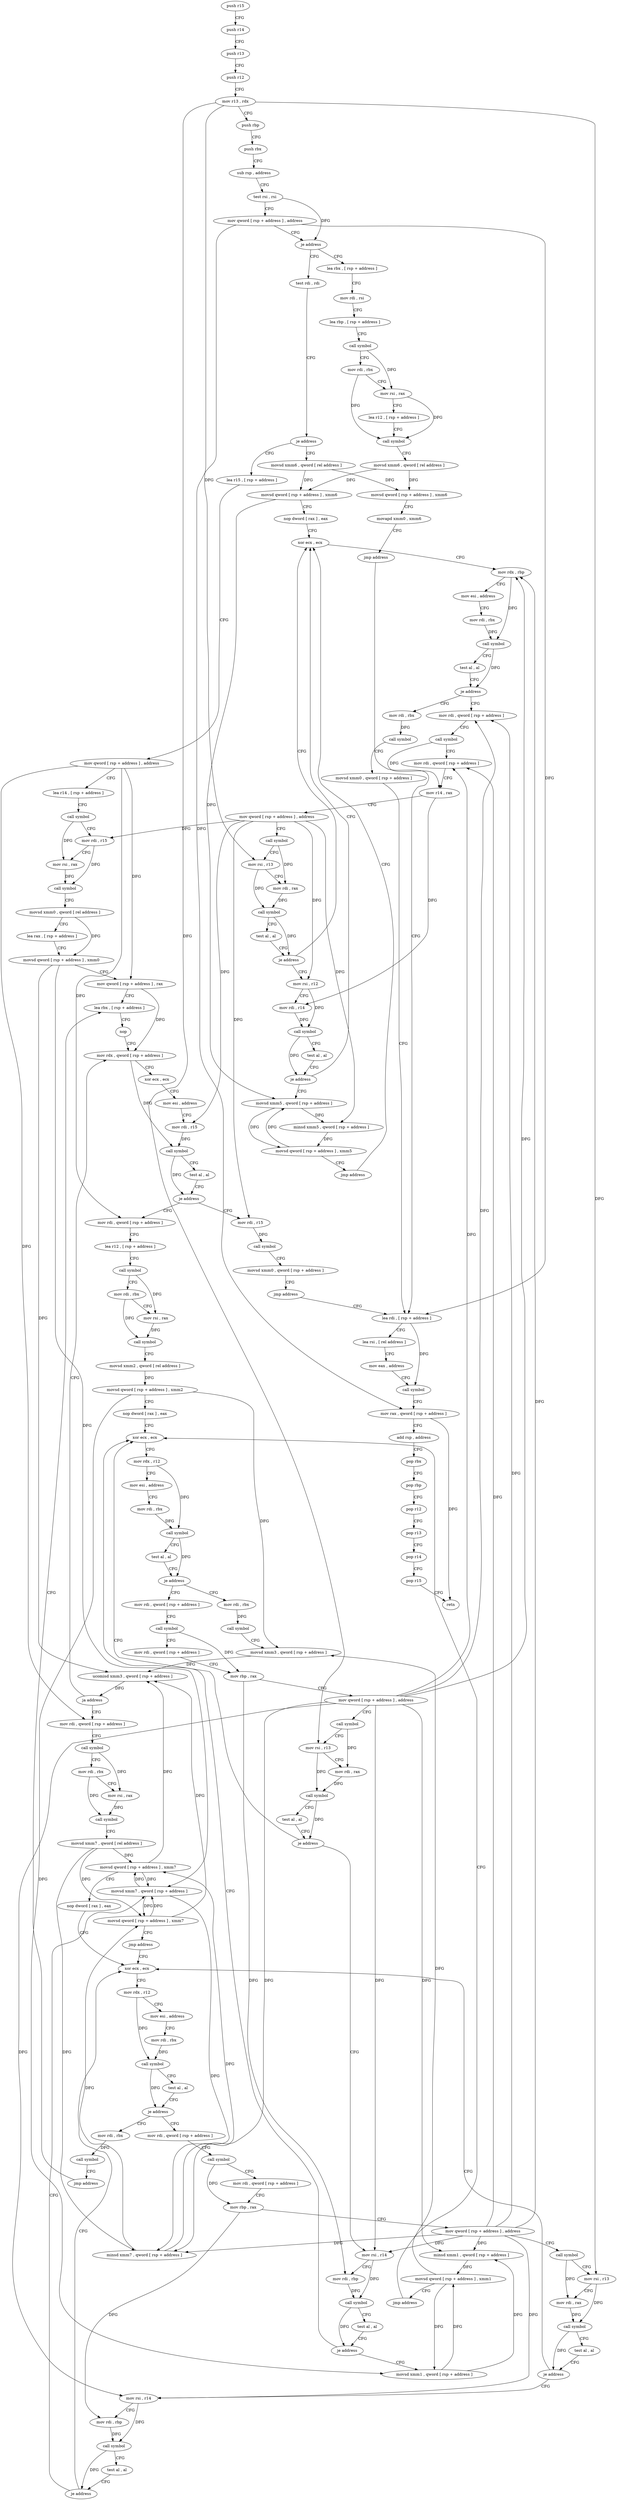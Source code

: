 digraph "func" {
"164416" [label = "push r15" ]
"164418" [label = "push r14" ]
"164420" [label = "push r13" ]
"164422" [label = "push r12" ]
"164424" [label = "mov r13 , rdx" ]
"164427" [label = "push rbp" ]
"164428" [label = "push rbx" ]
"164429" [label = "sub rsp , address" ]
"164436" [label = "test rsi , rsi" ]
"164439" [label = "mov qword [ rsp + address ] , address" ]
"164448" [label = "je address" ]
"164675" [label = "test rdi , rdi" ]
"164454" [label = "lea rbx , [ rsp + address ]" ]
"164678" [label = "je address" ]
"165128" [label = "movsd xmm6 , qword [ rel address ]" ]
"164684" [label = "lea r15 , [ rsp + address ]" ]
"164462" [label = "mov rdi , rsi" ]
"164465" [label = "lea rbp , [ rsp + address ]" ]
"164470" [label = "call symbol" ]
"164475" [label = "mov rdi , rbx" ]
"164478" [label = "mov rsi , rax" ]
"164481" [label = "lea r12 , [ rsp + address ]" ]
"164486" [label = "call symbol" ]
"164491" [label = "movsd xmm6 , qword [ rel address ]" ]
"164499" [label = "movsd qword [ rsp + address ] , xmm6" ]
"164505" [label = "nop dword [ rax ] , eax" ]
"164512" [label = "xor ecx , ecx" ]
"165136" [label = "movsd qword [ rsp + address ] , xmm6" ]
"165142" [label = "movapd xmm0 , xmm6" ]
"165146" [label = "jmp address" ]
"164630" [label = "lea rdi , [ rsp + address ]" ]
"164689" [label = "mov qword [ rsp + address ] , address" ]
"164698" [label = "lea r14 , [ rsp + address ]" ]
"164703" [label = "call symbol" ]
"164708" [label = "mov rdi , r15" ]
"164711" [label = "mov rsi , rax" ]
"164714" [label = "call symbol" ]
"164719" [label = "movsd xmm0 , qword [ rel address ]" ]
"164727" [label = "lea rax , [ rsp + address ]" ]
"164732" [label = "movsd qword [ rsp + address ] , xmm0" ]
"164738" [label = "mov qword [ rsp + address ] , rax" ]
"164743" [label = "lea rbx , [ rsp + address ]" ]
"164616" [label = "mov rdi , rbx" ]
"164619" [label = "call symbol" ]
"164624" [label = "movsd xmm0 , qword [ rsp + address ]" ]
"164534" [label = "mov rdi , qword [ rsp + address ]" ]
"164539" [label = "call symbol" ]
"164544" [label = "mov rdi , qword [ rsp + address ]" ]
"164549" [label = "mov r14 , rax" ]
"164552" [label = "mov qword [ rsp + address ] , address" ]
"164561" [label = "call symbol" ]
"164566" [label = "mov rsi , r13" ]
"164569" [label = "mov rdi , rax" ]
"164572" [label = "call symbol" ]
"164577" [label = "test al , al" ]
"164579" [label = "je address" ]
"164581" [label = "mov rsi , r12" ]
"164635" [label = "lea rsi , [ rel address ]" ]
"164642" [label = "mov eax , address" ]
"164647" [label = "call symbol" ]
"164652" [label = "mov rax , qword [ rsp + address ]" ]
"164657" [label = "add rsp , address" ]
"164664" [label = "pop rbx" ]
"164665" [label = "pop rbp" ]
"164666" [label = "pop r12" ]
"164668" [label = "pop r13" ]
"164670" [label = "pop r14" ]
"164672" [label = "pop r15" ]
"164674" [label = "retn" ]
"165096" [label = "mov rdi , r15" ]
"165099" [label = "call symbol" ]
"165104" [label = "movsd xmm0 , qword [ rsp + address ]" ]
"165110" [label = "jmp address" ]
"164780" [label = "mov rdi , qword [ rsp + address ]" ]
"164785" [label = "lea r12 , [ rsp + address ]" ]
"164790" [label = "call symbol" ]
"164795" [label = "mov rdi , rbx" ]
"164798" [label = "mov rsi , rax" ]
"164801" [label = "call symbol" ]
"164806" [label = "movsd xmm2 , qword [ rel address ]" ]
"164814" [label = "movsd qword [ rsp + address ] , xmm2" ]
"164820" [label = "nop dword [ rax ] , eax" ]
"164824" [label = "xor ecx , ecx" ]
"164514" [label = "mov rdx , rbp" ]
"164517" [label = "mov esi , address" ]
"164522" [label = "mov rdi , rbx" ]
"164525" [label = "call symbol" ]
"164530" [label = "test al , al" ]
"164532" [label = "je address" ]
"164584" [label = "mov rdi , r14" ]
"164587" [label = "call symbol" ]
"164592" [label = "test al , al" ]
"164594" [label = "je address" ]
"164596" [label = "movsd xmm5 , qword [ rsp + address ]" ]
"164928" [label = "mov rdi , rbx" ]
"164931" [label = "call symbol" ]
"164936" [label = "movsd xmm3 , qword [ rsp + address ]" ]
"164942" [label = "ucomisd xmm3 , qword [ rsp + address ]" ]
"164948" [label = "ja address" ]
"164752" [label = "mov rdx , qword [ rsp + address ]" ]
"164954" [label = "mov rdi , qword [ rsp + address ]" ]
"164846" [label = "mov rdi , qword [ rsp + address ]" ]
"164851" [label = "call symbol" ]
"164856" [label = "mov rdi , qword [ rsp + address ]" ]
"164861" [label = "mov rbp , rax" ]
"164864" [label = "mov qword [ rsp + address ] , address" ]
"164873" [label = "call symbol" ]
"164878" [label = "mov rsi , r13" ]
"164881" [label = "mov rdi , rax" ]
"164884" [label = "call symbol" ]
"164889" [label = "test al , al" ]
"164891" [label = "je address" ]
"164893" [label = "mov rsi , r14" ]
"164602" [label = "minsd xmm5 , qword [ rsp + address ]" ]
"164608" [label = "movsd qword [ rsp + address ] , xmm5" ]
"164614" [label = "jmp address" ]
"164757" [label = "xor ecx , ecx" ]
"164759" [label = "mov esi , address" ]
"164764" [label = "mov rdi , r15" ]
"164767" [label = "call symbol" ]
"164772" [label = "test al , al" ]
"164774" [label = "je address" ]
"164959" [label = "call symbol" ]
"164964" [label = "mov rdi , rbx" ]
"164967" [label = "mov rsi , rax" ]
"164970" [label = "call symbol" ]
"164975" [label = "movsd xmm7 , qword [ rel address ]" ]
"164983" [label = "movsd qword [ rsp + address ] , xmm7" ]
"164989" [label = "nop dword [ rax ] , eax" ]
"164992" [label = "xor ecx , ecx" ]
"164826" [label = "mov rdx , r12" ]
"164829" [label = "mov esi , address" ]
"164834" [label = "mov rdi , rbx" ]
"164837" [label = "call symbol" ]
"164842" [label = "test al , al" ]
"164844" [label = "je address" ]
"164896" [label = "mov rdi , rbp" ]
"164899" [label = "call symbol" ]
"164904" [label = "test al , al" ]
"164906" [label = "je address" ]
"164908" [label = "movsd xmm1 , qword [ rsp + address ]" ]
"165115" [label = "mov rdi , rbx" ]
"165118" [label = "call symbol" ]
"165123" [label = "jmp address" ]
"165014" [label = "mov rdi , qword [ rsp + address ]" ]
"165019" [label = "call symbol" ]
"165024" [label = "mov rdi , qword [ rsp + address ]" ]
"165029" [label = "mov rbp , rax" ]
"165032" [label = "mov qword [ rsp + address ] , address" ]
"165041" [label = "call symbol" ]
"165046" [label = "mov rsi , r13" ]
"165049" [label = "mov rdi , rax" ]
"165052" [label = "call symbol" ]
"165057" [label = "test al , al" ]
"165059" [label = "je address" ]
"165061" [label = "mov rsi , r14" ]
"164914" [label = "minsd xmm1 , qword [ rsp + address ]" ]
"164920" [label = "movsd qword [ rsp + address ] , xmm1" ]
"164926" [label = "jmp address" ]
"164751" [label = "nop" ]
"164994" [label = "mov rdx , r12" ]
"164997" [label = "mov esi , address" ]
"165002" [label = "mov rdi , rbx" ]
"165005" [label = "call symbol" ]
"165010" [label = "test al , al" ]
"165012" [label = "je address" ]
"165064" [label = "mov rdi , rbp" ]
"165067" [label = "call symbol" ]
"165072" [label = "test al , al" ]
"165074" [label = "je address" ]
"165076" [label = "movsd xmm7 , qword [ rsp + address ]" ]
"165082" [label = "minsd xmm7 , qword [ rsp + address ]" ]
"165088" [label = "movsd qword [ rsp + address ] , xmm7" ]
"165094" [label = "jmp address" ]
"164416" -> "164418" [ label = "CFG" ]
"164418" -> "164420" [ label = "CFG" ]
"164420" -> "164422" [ label = "CFG" ]
"164422" -> "164424" [ label = "CFG" ]
"164424" -> "164427" [ label = "CFG" ]
"164424" -> "164566" [ label = "DFG" ]
"164424" -> "164878" [ label = "DFG" ]
"164424" -> "165046" [ label = "DFG" ]
"164427" -> "164428" [ label = "CFG" ]
"164428" -> "164429" [ label = "CFG" ]
"164429" -> "164436" [ label = "CFG" ]
"164436" -> "164439" [ label = "CFG" ]
"164436" -> "164448" [ label = "DFG" ]
"164439" -> "164448" [ label = "CFG" ]
"164439" -> "164652" [ label = "DFG" ]
"164439" -> "164630" [ label = "DFG" ]
"164448" -> "164675" [ label = "CFG" ]
"164448" -> "164454" [ label = "CFG" ]
"164675" -> "164678" [ label = "CFG" ]
"164454" -> "164462" [ label = "CFG" ]
"164678" -> "165128" [ label = "CFG" ]
"164678" -> "164684" [ label = "CFG" ]
"165128" -> "165136" [ label = "DFG" ]
"165128" -> "164499" [ label = "DFG" ]
"164684" -> "164689" [ label = "CFG" ]
"164462" -> "164465" [ label = "CFG" ]
"164465" -> "164470" [ label = "CFG" ]
"164470" -> "164475" [ label = "CFG" ]
"164470" -> "164478" [ label = "DFG" ]
"164475" -> "164478" [ label = "CFG" ]
"164475" -> "164486" [ label = "DFG" ]
"164478" -> "164481" [ label = "CFG" ]
"164478" -> "164486" [ label = "DFG" ]
"164481" -> "164486" [ label = "CFG" ]
"164486" -> "164491" [ label = "CFG" ]
"164491" -> "164499" [ label = "DFG" ]
"164491" -> "165136" [ label = "DFG" ]
"164499" -> "164505" [ label = "CFG" ]
"164499" -> "164596" [ label = "DFG" ]
"164505" -> "164512" [ label = "CFG" ]
"164512" -> "164514" [ label = "CFG" ]
"165136" -> "165142" [ label = "CFG" ]
"165142" -> "165146" [ label = "CFG" ]
"165146" -> "164630" [ label = "CFG" ]
"164630" -> "164635" [ label = "CFG" ]
"164630" -> "164647" [ label = "DFG" ]
"164689" -> "164698" [ label = "CFG" ]
"164689" -> "164780" [ label = "DFG" ]
"164689" -> "164954" [ label = "DFG" ]
"164689" -> "164738" [ label = "DFG" ]
"164698" -> "164703" [ label = "CFG" ]
"164703" -> "164708" [ label = "CFG" ]
"164703" -> "164711" [ label = "DFG" ]
"164708" -> "164711" [ label = "CFG" ]
"164708" -> "164714" [ label = "DFG" ]
"164711" -> "164714" [ label = "DFG" ]
"164714" -> "164719" [ label = "CFG" ]
"164719" -> "164727" [ label = "CFG" ]
"164719" -> "164732" [ label = "DFG" ]
"164727" -> "164732" [ label = "CFG" ]
"164732" -> "164738" [ label = "CFG" ]
"164732" -> "164942" [ label = "DFG" ]
"164732" -> "165076" [ label = "DFG" ]
"164738" -> "164743" [ label = "CFG" ]
"164738" -> "164752" [ label = "DFG" ]
"164743" -> "164751" [ label = "CFG" ]
"164616" -> "164619" [ label = "DFG" ]
"164619" -> "164624" [ label = "CFG" ]
"164624" -> "164630" [ label = "CFG" ]
"164534" -> "164539" [ label = "CFG" ]
"164539" -> "164544" [ label = "CFG" ]
"164539" -> "164549" [ label = "DFG" ]
"164544" -> "164549" [ label = "CFG" ]
"164549" -> "164552" [ label = "CFG" ]
"164549" -> "164584" [ label = "DFG" ]
"164552" -> "164561" [ label = "CFG" ]
"164552" -> "164708" [ label = "DFG" ]
"164552" -> "164602" [ label = "DFG" ]
"164552" -> "164764" [ label = "DFG" ]
"164552" -> "164581" [ label = "DFG" ]
"164552" -> "165096" [ label = "DFG" ]
"164561" -> "164566" [ label = "CFG" ]
"164561" -> "164569" [ label = "DFG" ]
"164566" -> "164569" [ label = "CFG" ]
"164566" -> "164572" [ label = "DFG" ]
"164569" -> "164572" [ label = "DFG" ]
"164572" -> "164577" [ label = "CFG" ]
"164572" -> "164579" [ label = "DFG" ]
"164577" -> "164579" [ label = "CFG" ]
"164579" -> "164512" [ label = "CFG" ]
"164579" -> "164581" [ label = "CFG" ]
"164581" -> "164584" [ label = "CFG" ]
"164581" -> "164587" [ label = "DFG" ]
"164635" -> "164642" [ label = "CFG" ]
"164642" -> "164647" [ label = "CFG" ]
"164647" -> "164652" [ label = "CFG" ]
"164652" -> "164657" [ label = "CFG" ]
"164652" -> "164674" [ label = "DFG" ]
"164657" -> "164664" [ label = "CFG" ]
"164664" -> "164665" [ label = "CFG" ]
"164665" -> "164666" [ label = "CFG" ]
"164666" -> "164668" [ label = "CFG" ]
"164668" -> "164670" [ label = "CFG" ]
"164670" -> "164672" [ label = "CFG" ]
"164672" -> "164674" [ label = "CFG" ]
"165096" -> "165099" [ label = "DFG" ]
"165099" -> "165104" [ label = "CFG" ]
"165104" -> "165110" [ label = "CFG" ]
"165110" -> "164630" [ label = "CFG" ]
"164780" -> "164785" [ label = "CFG" ]
"164785" -> "164790" [ label = "CFG" ]
"164790" -> "164795" [ label = "CFG" ]
"164790" -> "164798" [ label = "DFG" ]
"164795" -> "164798" [ label = "CFG" ]
"164795" -> "164801" [ label = "DFG" ]
"164798" -> "164801" [ label = "DFG" ]
"164801" -> "164806" [ label = "CFG" ]
"164806" -> "164814" [ label = "DFG" ]
"164814" -> "164820" [ label = "CFG" ]
"164814" -> "164936" [ label = "DFG" ]
"164814" -> "164908" [ label = "DFG" ]
"164820" -> "164824" [ label = "CFG" ]
"164824" -> "164826" [ label = "CFG" ]
"164514" -> "164517" [ label = "CFG" ]
"164514" -> "164525" [ label = "DFG" ]
"164517" -> "164522" [ label = "CFG" ]
"164522" -> "164525" [ label = "DFG" ]
"164525" -> "164530" [ label = "CFG" ]
"164525" -> "164532" [ label = "DFG" ]
"164530" -> "164532" [ label = "CFG" ]
"164532" -> "164616" [ label = "CFG" ]
"164532" -> "164534" [ label = "CFG" ]
"164584" -> "164587" [ label = "DFG" ]
"164587" -> "164592" [ label = "CFG" ]
"164587" -> "164594" [ label = "DFG" ]
"164592" -> "164594" [ label = "CFG" ]
"164594" -> "164512" [ label = "CFG" ]
"164594" -> "164596" [ label = "CFG" ]
"164596" -> "164602" [ label = "DFG" ]
"164596" -> "164608" [ label = "DFG" ]
"164928" -> "164931" [ label = "DFG" ]
"164931" -> "164936" [ label = "CFG" ]
"164936" -> "164942" [ label = "DFG" ]
"164942" -> "164948" [ label = "DFG" ]
"164948" -> "164752" [ label = "CFG" ]
"164948" -> "164954" [ label = "CFG" ]
"164752" -> "164757" [ label = "CFG" ]
"164752" -> "164767" [ label = "DFG" ]
"164954" -> "164959" [ label = "CFG" ]
"164846" -> "164851" [ label = "CFG" ]
"164851" -> "164856" [ label = "CFG" ]
"164851" -> "164861" [ label = "DFG" ]
"164856" -> "164861" [ label = "CFG" ]
"164861" -> "164864" [ label = "CFG" ]
"164861" -> "164896" [ label = "DFG" ]
"164864" -> "164873" [ label = "CFG" ]
"164864" -> "164514" [ label = "DFG" ]
"164864" -> "164534" [ label = "DFG" ]
"164864" -> "164544" [ label = "DFG" ]
"164864" -> "164914" [ label = "DFG" ]
"164864" -> "165082" [ label = "DFG" ]
"164864" -> "164893" [ label = "DFG" ]
"164864" -> "165061" [ label = "DFG" ]
"164873" -> "164878" [ label = "CFG" ]
"164873" -> "164881" [ label = "DFG" ]
"164878" -> "164881" [ label = "CFG" ]
"164878" -> "164884" [ label = "DFG" ]
"164881" -> "164884" [ label = "DFG" ]
"164884" -> "164889" [ label = "CFG" ]
"164884" -> "164891" [ label = "DFG" ]
"164889" -> "164891" [ label = "CFG" ]
"164891" -> "164824" [ label = "CFG" ]
"164891" -> "164893" [ label = "CFG" ]
"164893" -> "164896" [ label = "CFG" ]
"164893" -> "164899" [ label = "DFG" ]
"164602" -> "164608" [ label = "DFG" ]
"164608" -> "164614" [ label = "CFG" ]
"164608" -> "164596" [ label = "DFG" ]
"164614" -> "164512" [ label = "CFG" ]
"164757" -> "164759" [ label = "CFG" ]
"164759" -> "164764" [ label = "CFG" ]
"164764" -> "164767" [ label = "DFG" ]
"164767" -> "164772" [ label = "CFG" ]
"164767" -> "164774" [ label = "DFG" ]
"164772" -> "164774" [ label = "CFG" ]
"164774" -> "165096" [ label = "CFG" ]
"164774" -> "164780" [ label = "CFG" ]
"164959" -> "164964" [ label = "CFG" ]
"164959" -> "164967" [ label = "DFG" ]
"164964" -> "164967" [ label = "CFG" ]
"164964" -> "164970" [ label = "DFG" ]
"164967" -> "164970" [ label = "DFG" ]
"164970" -> "164975" [ label = "CFG" ]
"164975" -> "164983" [ label = "DFG" ]
"164975" -> "165082" [ label = "DFG" ]
"164975" -> "165088" [ label = "DFG" ]
"164983" -> "164989" [ label = "CFG" ]
"164983" -> "164942" [ label = "DFG" ]
"164983" -> "165076" [ label = "DFG" ]
"164989" -> "164992" [ label = "CFG" ]
"164992" -> "164994" [ label = "CFG" ]
"164826" -> "164829" [ label = "CFG" ]
"164826" -> "164837" [ label = "DFG" ]
"164829" -> "164834" [ label = "CFG" ]
"164834" -> "164837" [ label = "DFG" ]
"164837" -> "164842" [ label = "CFG" ]
"164837" -> "164844" [ label = "DFG" ]
"164842" -> "164844" [ label = "CFG" ]
"164844" -> "164928" [ label = "CFG" ]
"164844" -> "164846" [ label = "CFG" ]
"164896" -> "164899" [ label = "DFG" ]
"164899" -> "164904" [ label = "CFG" ]
"164899" -> "164906" [ label = "DFG" ]
"164904" -> "164906" [ label = "CFG" ]
"164906" -> "164824" [ label = "CFG" ]
"164906" -> "164908" [ label = "CFG" ]
"164908" -> "164914" [ label = "DFG" ]
"164908" -> "164920" [ label = "DFG" ]
"165115" -> "165118" [ label = "DFG" ]
"165118" -> "165123" [ label = "CFG" ]
"165123" -> "164743" [ label = "CFG" ]
"165014" -> "165019" [ label = "CFG" ]
"165019" -> "165024" [ label = "CFG" ]
"165019" -> "165029" [ label = "DFG" ]
"165024" -> "165029" [ label = "CFG" ]
"165029" -> "165032" [ label = "CFG" ]
"165029" -> "165064" [ label = "DFG" ]
"165032" -> "165041" [ label = "CFG" ]
"165032" -> "164514" [ label = "DFG" ]
"165032" -> "164534" [ label = "DFG" ]
"165032" -> "164544" [ label = "DFG" ]
"165032" -> "164893" [ label = "DFG" ]
"165032" -> "164914" [ label = "DFG" ]
"165032" -> "165082" [ label = "DFG" ]
"165032" -> "165061" [ label = "DFG" ]
"165041" -> "165046" [ label = "CFG" ]
"165041" -> "165049" [ label = "DFG" ]
"165046" -> "165049" [ label = "CFG" ]
"165046" -> "165052" [ label = "DFG" ]
"165049" -> "165052" [ label = "DFG" ]
"165052" -> "165057" [ label = "CFG" ]
"165052" -> "165059" [ label = "DFG" ]
"165057" -> "165059" [ label = "CFG" ]
"165059" -> "164992" [ label = "CFG" ]
"165059" -> "165061" [ label = "CFG" ]
"165061" -> "165064" [ label = "CFG" ]
"165061" -> "165067" [ label = "DFG" ]
"164914" -> "164920" [ label = "DFG" ]
"164920" -> "164926" [ label = "CFG" ]
"164920" -> "164936" [ label = "DFG" ]
"164920" -> "164908" [ label = "DFG" ]
"164926" -> "164824" [ label = "CFG" ]
"164751" -> "164752" [ label = "CFG" ]
"164994" -> "164997" [ label = "CFG" ]
"164994" -> "165005" [ label = "DFG" ]
"164997" -> "165002" [ label = "CFG" ]
"165002" -> "165005" [ label = "DFG" ]
"165005" -> "165010" [ label = "CFG" ]
"165005" -> "165012" [ label = "DFG" ]
"165010" -> "165012" [ label = "CFG" ]
"165012" -> "165115" [ label = "CFG" ]
"165012" -> "165014" [ label = "CFG" ]
"165064" -> "165067" [ label = "DFG" ]
"165067" -> "165072" [ label = "CFG" ]
"165067" -> "165074" [ label = "DFG" ]
"165072" -> "165074" [ label = "CFG" ]
"165074" -> "164992" [ label = "CFG" ]
"165074" -> "165076" [ label = "CFG" ]
"165076" -> "165082" [ label = "DFG" ]
"165076" -> "164983" [ label = "DFG" ]
"165076" -> "165088" [ label = "DFG" ]
"165082" -> "165088" [ label = "DFG" ]
"165082" -> "164983" [ label = "DFG" ]
"165088" -> "165094" [ label = "CFG" ]
"165088" -> "164942" [ label = "DFG" ]
"165088" -> "165076" [ label = "DFG" ]
"165094" -> "164992" [ label = "CFG" ]
}
